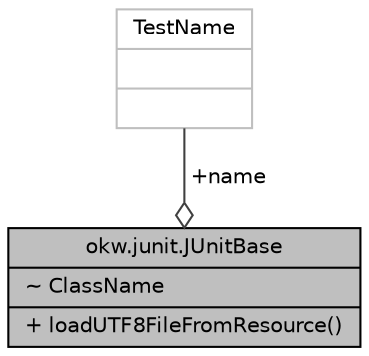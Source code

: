 digraph "okw.junit.JUnitBase"
{
 // INTERACTIVE_SVG=YES
 // LATEX_PDF_SIZE
  edge [fontname="Helvetica",fontsize="10",labelfontname="Helvetica",labelfontsize="10"];
  node [fontname="Helvetica",fontsize="10",shape=record];
  Node1 [label="{okw.junit.JUnitBase\n|~ ClassName\l|+ loadUTF8FileFromResource()\l}",height=0.2,width=0.4,color="black", fillcolor="grey75", style="filled", fontcolor="black",tooltip="OKW Basisklasse für OKW interne JUnit Test."];
  Node2 -> Node1 [color="grey25",fontsize="10",style="solid",label=" +name" ,arrowhead="odiamond",fontname="Helvetica"];
  Node2 [label="{TestName\n||}",height=0.2,width=0.4,color="grey75", fillcolor="white", style="filled",tooltip=" "];
}
